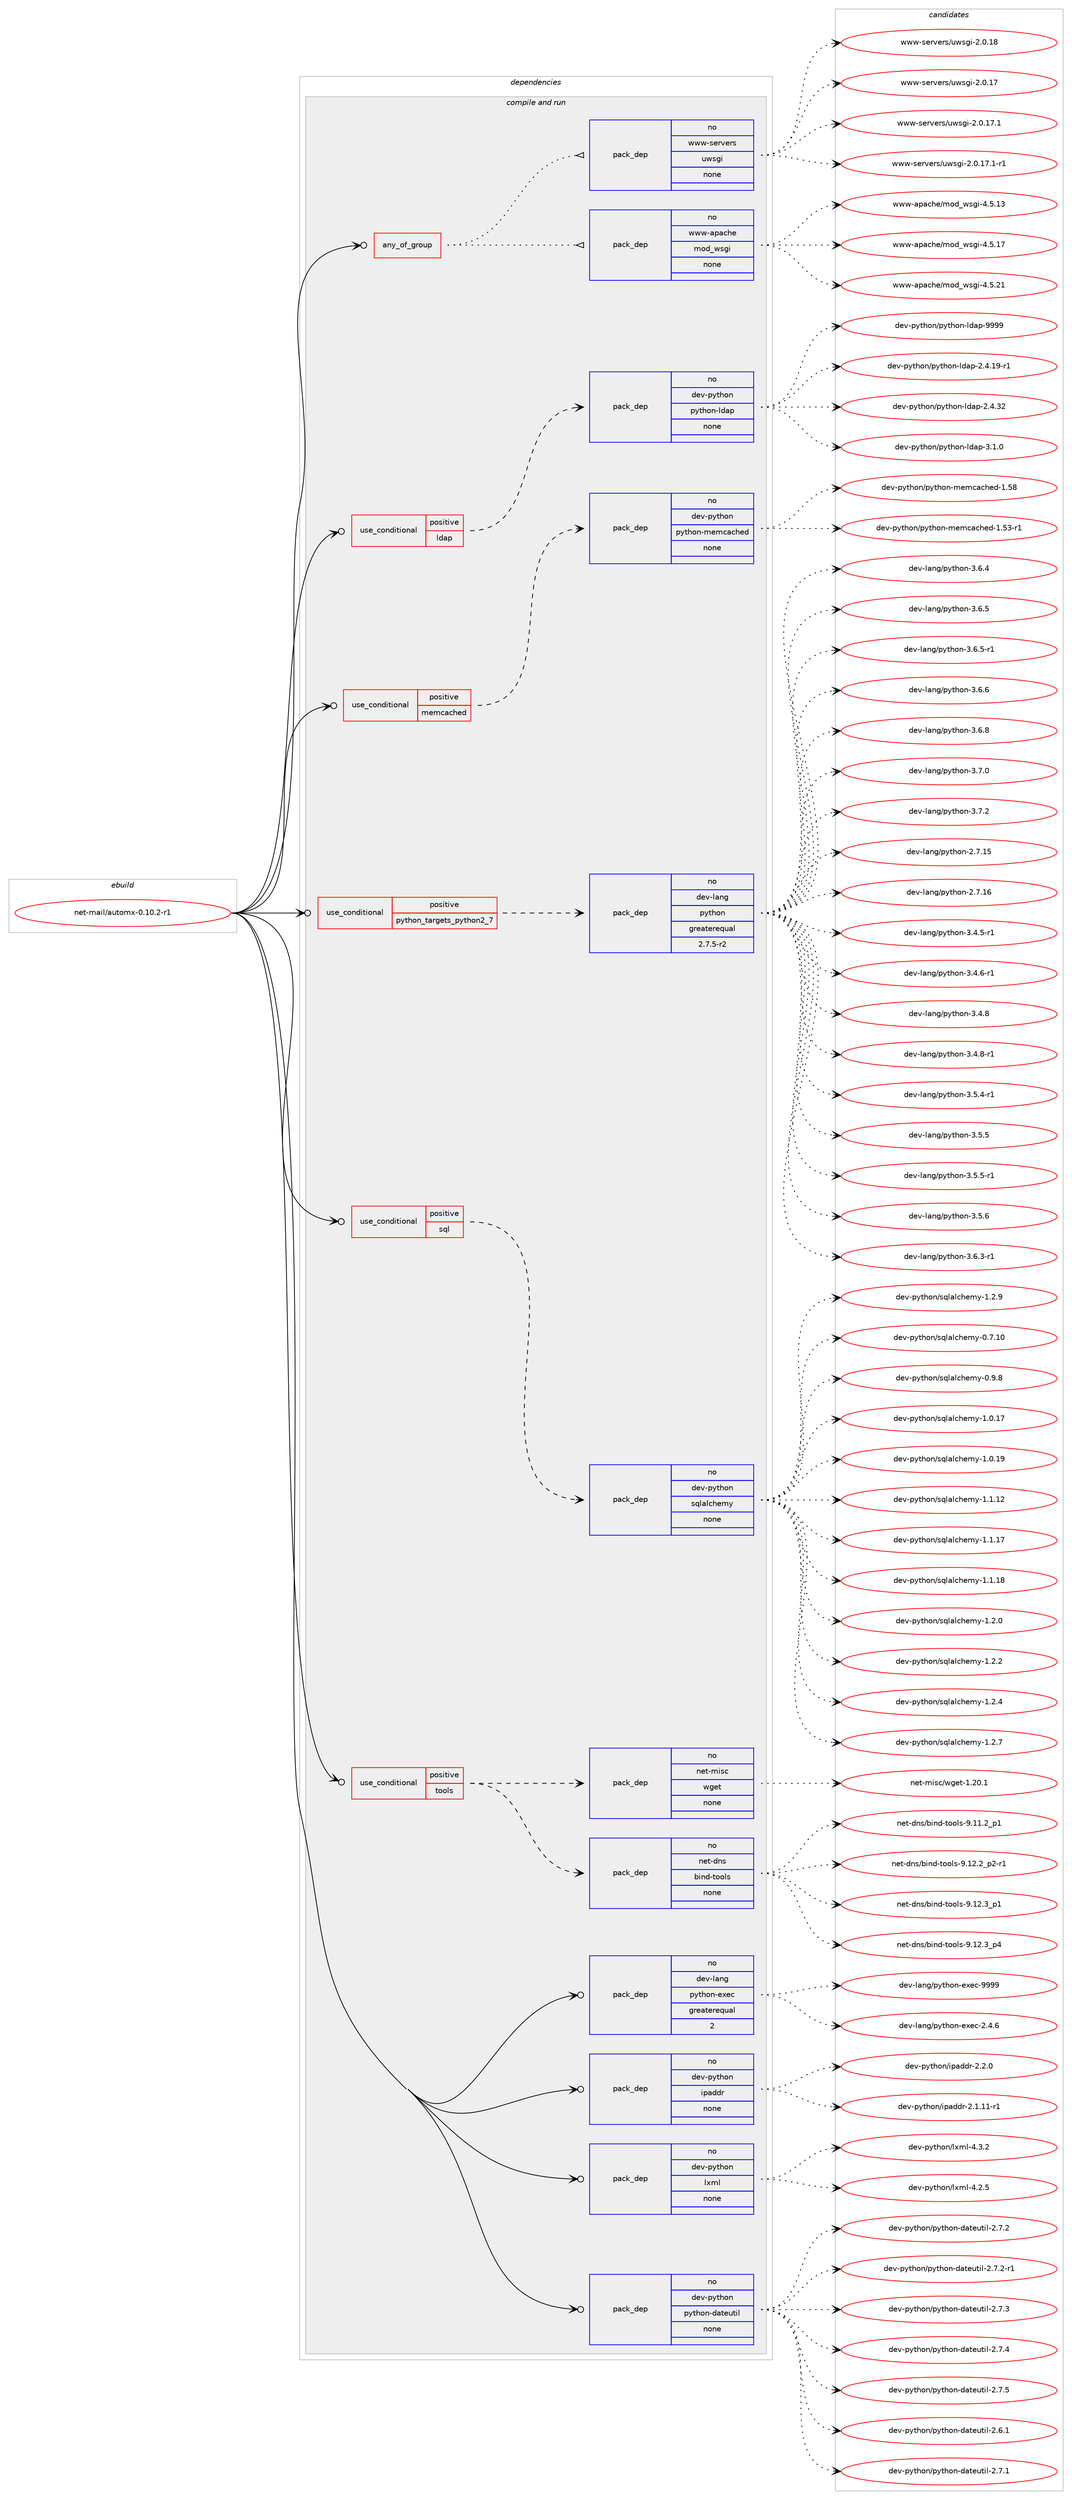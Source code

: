 digraph prolog {

# *************
# Graph options
# *************

newrank=true;
concentrate=true;
compound=true;
graph [rankdir=LR,fontname=Helvetica,fontsize=10,ranksep=1.5];#, ranksep=2.5, nodesep=0.2];
edge  [arrowhead=vee];
node  [fontname=Helvetica,fontsize=10];

# **********
# The ebuild
# **********

subgraph cluster_leftcol {
color=gray;
rank=same;
label=<<i>ebuild</i>>;
id [label="net-mail/automx-0.10.2-r1", color=red, width=4, href="../net-mail/automx-0.10.2-r1.svg"];
}

# ****************
# The dependencies
# ****************

subgraph cluster_midcol {
color=gray;
label=<<i>dependencies</i>>;
subgraph cluster_compile {
fillcolor="#eeeeee";
style=filled;
label=<<i>compile</i>>;
}
subgraph cluster_compileandrun {
fillcolor="#eeeeee";
style=filled;
label=<<i>compile and run</i>>;
subgraph any26236 {
dependency1662890 [label=<<TABLE BORDER="0" CELLBORDER="1" CELLSPACING="0" CELLPADDING="4"><TR><TD CELLPADDING="10">any_of_group</TD></TR></TABLE>>, shape=none, color=red];subgraph pack1188856 {
dependency1662891 [label=<<TABLE BORDER="0" CELLBORDER="1" CELLSPACING="0" CELLPADDING="4" WIDTH="220"><TR><TD ROWSPAN="6" CELLPADDING="30">pack_dep</TD></TR><TR><TD WIDTH="110">no</TD></TR><TR><TD>www-apache</TD></TR><TR><TD>mod_wsgi</TD></TR><TR><TD>none</TD></TR><TR><TD></TD></TR></TABLE>>, shape=none, color=blue];
}
dependency1662890:e -> dependency1662891:w [weight=20,style="dotted",arrowhead="oinv"];
subgraph pack1188857 {
dependency1662892 [label=<<TABLE BORDER="0" CELLBORDER="1" CELLSPACING="0" CELLPADDING="4" WIDTH="220"><TR><TD ROWSPAN="6" CELLPADDING="30">pack_dep</TD></TR><TR><TD WIDTH="110">no</TD></TR><TR><TD>www-servers</TD></TR><TR><TD>uwsgi</TD></TR><TR><TD>none</TD></TR><TR><TD></TD></TR></TABLE>>, shape=none, color=blue];
}
dependency1662890:e -> dependency1662892:w [weight=20,style="dotted",arrowhead="oinv"];
}
id:e -> dependency1662890:w [weight=20,style="solid",arrowhead="odotvee"];
subgraph cond447010 {
dependency1662893 [label=<<TABLE BORDER="0" CELLBORDER="1" CELLSPACING="0" CELLPADDING="4"><TR><TD ROWSPAN="3" CELLPADDING="10">use_conditional</TD></TR><TR><TD>positive</TD></TR><TR><TD>ldap</TD></TR></TABLE>>, shape=none, color=red];
subgraph pack1188858 {
dependency1662894 [label=<<TABLE BORDER="0" CELLBORDER="1" CELLSPACING="0" CELLPADDING="4" WIDTH="220"><TR><TD ROWSPAN="6" CELLPADDING="30">pack_dep</TD></TR><TR><TD WIDTH="110">no</TD></TR><TR><TD>dev-python</TD></TR><TR><TD>python-ldap</TD></TR><TR><TD>none</TD></TR><TR><TD></TD></TR></TABLE>>, shape=none, color=blue];
}
dependency1662893:e -> dependency1662894:w [weight=20,style="dashed",arrowhead="vee"];
}
id:e -> dependency1662893:w [weight=20,style="solid",arrowhead="odotvee"];
subgraph cond447011 {
dependency1662895 [label=<<TABLE BORDER="0" CELLBORDER="1" CELLSPACING="0" CELLPADDING="4"><TR><TD ROWSPAN="3" CELLPADDING="10">use_conditional</TD></TR><TR><TD>positive</TD></TR><TR><TD>memcached</TD></TR></TABLE>>, shape=none, color=red];
subgraph pack1188859 {
dependency1662896 [label=<<TABLE BORDER="0" CELLBORDER="1" CELLSPACING="0" CELLPADDING="4" WIDTH="220"><TR><TD ROWSPAN="6" CELLPADDING="30">pack_dep</TD></TR><TR><TD WIDTH="110">no</TD></TR><TR><TD>dev-python</TD></TR><TR><TD>python-memcached</TD></TR><TR><TD>none</TD></TR><TR><TD></TD></TR></TABLE>>, shape=none, color=blue];
}
dependency1662895:e -> dependency1662896:w [weight=20,style="dashed",arrowhead="vee"];
}
id:e -> dependency1662895:w [weight=20,style="solid",arrowhead="odotvee"];
subgraph cond447012 {
dependency1662897 [label=<<TABLE BORDER="0" CELLBORDER="1" CELLSPACING="0" CELLPADDING="4"><TR><TD ROWSPAN="3" CELLPADDING="10">use_conditional</TD></TR><TR><TD>positive</TD></TR><TR><TD>python_targets_python2_7</TD></TR></TABLE>>, shape=none, color=red];
subgraph pack1188860 {
dependency1662898 [label=<<TABLE BORDER="0" CELLBORDER="1" CELLSPACING="0" CELLPADDING="4" WIDTH="220"><TR><TD ROWSPAN="6" CELLPADDING="30">pack_dep</TD></TR><TR><TD WIDTH="110">no</TD></TR><TR><TD>dev-lang</TD></TR><TR><TD>python</TD></TR><TR><TD>greaterequal</TD></TR><TR><TD>2.7.5-r2</TD></TR></TABLE>>, shape=none, color=blue];
}
dependency1662897:e -> dependency1662898:w [weight=20,style="dashed",arrowhead="vee"];
}
id:e -> dependency1662897:w [weight=20,style="solid",arrowhead="odotvee"];
subgraph cond447013 {
dependency1662899 [label=<<TABLE BORDER="0" CELLBORDER="1" CELLSPACING="0" CELLPADDING="4"><TR><TD ROWSPAN="3" CELLPADDING="10">use_conditional</TD></TR><TR><TD>positive</TD></TR><TR><TD>sql</TD></TR></TABLE>>, shape=none, color=red];
subgraph pack1188861 {
dependency1662900 [label=<<TABLE BORDER="0" CELLBORDER="1" CELLSPACING="0" CELLPADDING="4" WIDTH="220"><TR><TD ROWSPAN="6" CELLPADDING="30">pack_dep</TD></TR><TR><TD WIDTH="110">no</TD></TR><TR><TD>dev-python</TD></TR><TR><TD>sqlalchemy</TD></TR><TR><TD>none</TD></TR><TR><TD></TD></TR></TABLE>>, shape=none, color=blue];
}
dependency1662899:e -> dependency1662900:w [weight=20,style="dashed",arrowhead="vee"];
}
id:e -> dependency1662899:w [weight=20,style="solid",arrowhead="odotvee"];
subgraph cond447014 {
dependency1662901 [label=<<TABLE BORDER="0" CELLBORDER="1" CELLSPACING="0" CELLPADDING="4"><TR><TD ROWSPAN="3" CELLPADDING="10">use_conditional</TD></TR><TR><TD>positive</TD></TR><TR><TD>tools</TD></TR></TABLE>>, shape=none, color=red];
subgraph pack1188862 {
dependency1662902 [label=<<TABLE BORDER="0" CELLBORDER="1" CELLSPACING="0" CELLPADDING="4" WIDTH="220"><TR><TD ROWSPAN="6" CELLPADDING="30">pack_dep</TD></TR><TR><TD WIDTH="110">no</TD></TR><TR><TD>net-dns</TD></TR><TR><TD>bind-tools</TD></TR><TR><TD>none</TD></TR><TR><TD></TD></TR></TABLE>>, shape=none, color=blue];
}
dependency1662901:e -> dependency1662902:w [weight=20,style="dashed",arrowhead="vee"];
subgraph pack1188863 {
dependency1662903 [label=<<TABLE BORDER="0" CELLBORDER="1" CELLSPACING="0" CELLPADDING="4" WIDTH="220"><TR><TD ROWSPAN="6" CELLPADDING="30">pack_dep</TD></TR><TR><TD WIDTH="110">no</TD></TR><TR><TD>net-misc</TD></TR><TR><TD>wget</TD></TR><TR><TD>none</TD></TR><TR><TD></TD></TR></TABLE>>, shape=none, color=blue];
}
dependency1662901:e -> dependency1662903:w [weight=20,style="dashed",arrowhead="vee"];
}
id:e -> dependency1662901:w [weight=20,style="solid",arrowhead="odotvee"];
subgraph pack1188864 {
dependency1662904 [label=<<TABLE BORDER="0" CELLBORDER="1" CELLSPACING="0" CELLPADDING="4" WIDTH="220"><TR><TD ROWSPAN="6" CELLPADDING="30">pack_dep</TD></TR><TR><TD WIDTH="110">no</TD></TR><TR><TD>dev-lang</TD></TR><TR><TD>python-exec</TD></TR><TR><TD>greaterequal</TD></TR><TR><TD>2</TD></TR></TABLE>>, shape=none, color=blue];
}
id:e -> dependency1662904:w [weight=20,style="solid",arrowhead="odotvee"];
subgraph pack1188865 {
dependency1662905 [label=<<TABLE BORDER="0" CELLBORDER="1" CELLSPACING="0" CELLPADDING="4" WIDTH="220"><TR><TD ROWSPAN="6" CELLPADDING="30">pack_dep</TD></TR><TR><TD WIDTH="110">no</TD></TR><TR><TD>dev-python</TD></TR><TR><TD>ipaddr</TD></TR><TR><TD>none</TD></TR><TR><TD></TD></TR></TABLE>>, shape=none, color=blue];
}
id:e -> dependency1662905:w [weight=20,style="solid",arrowhead="odotvee"];
subgraph pack1188866 {
dependency1662906 [label=<<TABLE BORDER="0" CELLBORDER="1" CELLSPACING="0" CELLPADDING="4" WIDTH="220"><TR><TD ROWSPAN="6" CELLPADDING="30">pack_dep</TD></TR><TR><TD WIDTH="110">no</TD></TR><TR><TD>dev-python</TD></TR><TR><TD>lxml</TD></TR><TR><TD>none</TD></TR><TR><TD></TD></TR></TABLE>>, shape=none, color=blue];
}
id:e -> dependency1662906:w [weight=20,style="solid",arrowhead="odotvee"];
subgraph pack1188867 {
dependency1662907 [label=<<TABLE BORDER="0" CELLBORDER="1" CELLSPACING="0" CELLPADDING="4" WIDTH="220"><TR><TD ROWSPAN="6" CELLPADDING="30">pack_dep</TD></TR><TR><TD WIDTH="110">no</TD></TR><TR><TD>dev-python</TD></TR><TR><TD>python-dateutil</TD></TR><TR><TD>none</TD></TR><TR><TD></TD></TR></TABLE>>, shape=none, color=blue];
}
id:e -> dependency1662907:w [weight=20,style="solid",arrowhead="odotvee"];
}
subgraph cluster_run {
fillcolor="#eeeeee";
style=filled;
label=<<i>run</i>>;
}
}

# **************
# The candidates
# **************

subgraph cluster_choices {
rank=same;
color=gray;
label=<<i>candidates</i>>;

subgraph choice1188856 {
color=black;
nodesep=1;
choice11911911945971129799104101471091111009511911510310545524653464951 [label="www-apache/mod_wsgi-4.5.13", color=red, width=4,href="../www-apache/mod_wsgi-4.5.13.svg"];
choice11911911945971129799104101471091111009511911510310545524653464955 [label="www-apache/mod_wsgi-4.5.17", color=red, width=4,href="../www-apache/mod_wsgi-4.5.17.svg"];
choice11911911945971129799104101471091111009511911510310545524653465049 [label="www-apache/mod_wsgi-4.5.21", color=red, width=4,href="../www-apache/mod_wsgi-4.5.21.svg"];
dependency1662891:e -> choice11911911945971129799104101471091111009511911510310545524653464951:w [style=dotted,weight="100"];
dependency1662891:e -> choice11911911945971129799104101471091111009511911510310545524653464955:w [style=dotted,weight="100"];
dependency1662891:e -> choice11911911945971129799104101471091111009511911510310545524653465049:w [style=dotted,weight="100"];
}
subgraph choice1188857 {
color=black;
nodesep=1;
choice119119119451151011141181011141154711711911510310545504648464955 [label="www-servers/uwsgi-2.0.17", color=red, width=4,href="../www-servers/uwsgi-2.0.17.svg"];
choice1191191194511510111411810111411547117119115103105455046484649554649 [label="www-servers/uwsgi-2.0.17.1", color=red, width=4,href="../www-servers/uwsgi-2.0.17.1.svg"];
choice11911911945115101114118101114115471171191151031054550464846495546494511449 [label="www-servers/uwsgi-2.0.17.1-r1", color=red, width=4,href="../www-servers/uwsgi-2.0.17.1-r1.svg"];
choice119119119451151011141181011141154711711911510310545504648464956 [label="www-servers/uwsgi-2.0.18", color=red, width=4,href="../www-servers/uwsgi-2.0.18.svg"];
dependency1662892:e -> choice119119119451151011141181011141154711711911510310545504648464955:w [style=dotted,weight="100"];
dependency1662892:e -> choice1191191194511510111411810111411547117119115103105455046484649554649:w [style=dotted,weight="100"];
dependency1662892:e -> choice11911911945115101114118101114115471171191151031054550464846495546494511449:w [style=dotted,weight="100"];
dependency1662892:e -> choice119119119451151011141181011141154711711911510310545504648464956:w [style=dotted,weight="100"];
}
subgraph choice1188858 {
color=black;
nodesep=1;
choice10010111845112121116104111110471121211161041111104510810097112455046524649574511449 [label="dev-python/python-ldap-2.4.19-r1", color=red, width=4,href="../dev-python/python-ldap-2.4.19-r1.svg"];
choice1001011184511212111610411111047112121116104111110451081009711245504652465150 [label="dev-python/python-ldap-2.4.32", color=red, width=4,href="../dev-python/python-ldap-2.4.32.svg"];
choice10010111845112121116104111110471121211161041111104510810097112455146494648 [label="dev-python/python-ldap-3.1.0", color=red, width=4,href="../dev-python/python-ldap-3.1.0.svg"];
choice100101118451121211161041111104711212111610411111045108100971124557575757 [label="dev-python/python-ldap-9999", color=red, width=4,href="../dev-python/python-ldap-9999.svg"];
dependency1662894:e -> choice10010111845112121116104111110471121211161041111104510810097112455046524649574511449:w [style=dotted,weight="100"];
dependency1662894:e -> choice1001011184511212111610411111047112121116104111110451081009711245504652465150:w [style=dotted,weight="100"];
dependency1662894:e -> choice10010111845112121116104111110471121211161041111104510810097112455146494648:w [style=dotted,weight="100"];
dependency1662894:e -> choice100101118451121211161041111104711212111610411111045108100971124557575757:w [style=dotted,weight="100"];
}
subgraph choice1188859 {
color=black;
nodesep=1;
choice10010111845112121116104111110471121211161041111104510910110999979910410110045494653514511449 [label="dev-python/python-memcached-1.53-r1", color=red, width=4,href="../dev-python/python-memcached-1.53-r1.svg"];
choice1001011184511212111610411111047112121116104111110451091011099997991041011004549465356 [label="dev-python/python-memcached-1.58", color=red, width=4,href="../dev-python/python-memcached-1.58.svg"];
dependency1662896:e -> choice10010111845112121116104111110471121211161041111104510910110999979910410110045494653514511449:w [style=dotted,weight="100"];
dependency1662896:e -> choice1001011184511212111610411111047112121116104111110451091011099997991041011004549465356:w [style=dotted,weight="100"];
}
subgraph choice1188860 {
color=black;
nodesep=1;
choice10010111845108971101034711212111610411111045504655464953 [label="dev-lang/python-2.7.15", color=red, width=4,href="../dev-lang/python-2.7.15.svg"];
choice10010111845108971101034711212111610411111045504655464954 [label="dev-lang/python-2.7.16", color=red, width=4,href="../dev-lang/python-2.7.16.svg"];
choice1001011184510897110103471121211161041111104551465246534511449 [label="dev-lang/python-3.4.5-r1", color=red, width=4,href="../dev-lang/python-3.4.5-r1.svg"];
choice1001011184510897110103471121211161041111104551465246544511449 [label="dev-lang/python-3.4.6-r1", color=red, width=4,href="../dev-lang/python-3.4.6-r1.svg"];
choice100101118451089711010347112121116104111110455146524656 [label="dev-lang/python-3.4.8", color=red, width=4,href="../dev-lang/python-3.4.8.svg"];
choice1001011184510897110103471121211161041111104551465246564511449 [label="dev-lang/python-3.4.8-r1", color=red, width=4,href="../dev-lang/python-3.4.8-r1.svg"];
choice1001011184510897110103471121211161041111104551465346524511449 [label="dev-lang/python-3.5.4-r1", color=red, width=4,href="../dev-lang/python-3.5.4-r1.svg"];
choice100101118451089711010347112121116104111110455146534653 [label="dev-lang/python-3.5.5", color=red, width=4,href="../dev-lang/python-3.5.5.svg"];
choice1001011184510897110103471121211161041111104551465346534511449 [label="dev-lang/python-3.5.5-r1", color=red, width=4,href="../dev-lang/python-3.5.5-r1.svg"];
choice100101118451089711010347112121116104111110455146534654 [label="dev-lang/python-3.5.6", color=red, width=4,href="../dev-lang/python-3.5.6.svg"];
choice1001011184510897110103471121211161041111104551465446514511449 [label="dev-lang/python-3.6.3-r1", color=red, width=4,href="../dev-lang/python-3.6.3-r1.svg"];
choice100101118451089711010347112121116104111110455146544652 [label="dev-lang/python-3.6.4", color=red, width=4,href="../dev-lang/python-3.6.4.svg"];
choice100101118451089711010347112121116104111110455146544653 [label="dev-lang/python-3.6.5", color=red, width=4,href="../dev-lang/python-3.6.5.svg"];
choice1001011184510897110103471121211161041111104551465446534511449 [label="dev-lang/python-3.6.5-r1", color=red, width=4,href="../dev-lang/python-3.6.5-r1.svg"];
choice100101118451089711010347112121116104111110455146544654 [label="dev-lang/python-3.6.6", color=red, width=4,href="../dev-lang/python-3.6.6.svg"];
choice100101118451089711010347112121116104111110455146544656 [label="dev-lang/python-3.6.8", color=red, width=4,href="../dev-lang/python-3.6.8.svg"];
choice100101118451089711010347112121116104111110455146554648 [label="dev-lang/python-3.7.0", color=red, width=4,href="../dev-lang/python-3.7.0.svg"];
choice100101118451089711010347112121116104111110455146554650 [label="dev-lang/python-3.7.2", color=red, width=4,href="../dev-lang/python-3.7.2.svg"];
dependency1662898:e -> choice10010111845108971101034711212111610411111045504655464953:w [style=dotted,weight="100"];
dependency1662898:e -> choice10010111845108971101034711212111610411111045504655464954:w [style=dotted,weight="100"];
dependency1662898:e -> choice1001011184510897110103471121211161041111104551465246534511449:w [style=dotted,weight="100"];
dependency1662898:e -> choice1001011184510897110103471121211161041111104551465246544511449:w [style=dotted,weight="100"];
dependency1662898:e -> choice100101118451089711010347112121116104111110455146524656:w [style=dotted,weight="100"];
dependency1662898:e -> choice1001011184510897110103471121211161041111104551465246564511449:w [style=dotted,weight="100"];
dependency1662898:e -> choice1001011184510897110103471121211161041111104551465346524511449:w [style=dotted,weight="100"];
dependency1662898:e -> choice100101118451089711010347112121116104111110455146534653:w [style=dotted,weight="100"];
dependency1662898:e -> choice1001011184510897110103471121211161041111104551465346534511449:w [style=dotted,weight="100"];
dependency1662898:e -> choice100101118451089711010347112121116104111110455146534654:w [style=dotted,weight="100"];
dependency1662898:e -> choice1001011184510897110103471121211161041111104551465446514511449:w [style=dotted,weight="100"];
dependency1662898:e -> choice100101118451089711010347112121116104111110455146544652:w [style=dotted,weight="100"];
dependency1662898:e -> choice100101118451089711010347112121116104111110455146544653:w [style=dotted,weight="100"];
dependency1662898:e -> choice1001011184510897110103471121211161041111104551465446534511449:w [style=dotted,weight="100"];
dependency1662898:e -> choice100101118451089711010347112121116104111110455146544654:w [style=dotted,weight="100"];
dependency1662898:e -> choice100101118451089711010347112121116104111110455146544656:w [style=dotted,weight="100"];
dependency1662898:e -> choice100101118451089711010347112121116104111110455146554648:w [style=dotted,weight="100"];
dependency1662898:e -> choice100101118451089711010347112121116104111110455146554650:w [style=dotted,weight="100"];
}
subgraph choice1188861 {
color=black;
nodesep=1;
choice1001011184511212111610411111047115113108971089910410110912145484655464948 [label="dev-python/sqlalchemy-0.7.10", color=red, width=4,href="../dev-python/sqlalchemy-0.7.10.svg"];
choice10010111845112121116104111110471151131089710899104101109121454846574656 [label="dev-python/sqlalchemy-0.9.8", color=red, width=4,href="../dev-python/sqlalchemy-0.9.8.svg"];
choice1001011184511212111610411111047115113108971089910410110912145494648464955 [label="dev-python/sqlalchemy-1.0.17", color=red, width=4,href="../dev-python/sqlalchemy-1.0.17.svg"];
choice1001011184511212111610411111047115113108971089910410110912145494648464957 [label="dev-python/sqlalchemy-1.0.19", color=red, width=4,href="../dev-python/sqlalchemy-1.0.19.svg"];
choice1001011184511212111610411111047115113108971089910410110912145494649464950 [label="dev-python/sqlalchemy-1.1.12", color=red, width=4,href="../dev-python/sqlalchemy-1.1.12.svg"];
choice1001011184511212111610411111047115113108971089910410110912145494649464955 [label="dev-python/sqlalchemy-1.1.17", color=red, width=4,href="../dev-python/sqlalchemy-1.1.17.svg"];
choice1001011184511212111610411111047115113108971089910410110912145494649464956 [label="dev-python/sqlalchemy-1.1.18", color=red, width=4,href="../dev-python/sqlalchemy-1.1.18.svg"];
choice10010111845112121116104111110471151131089710899104101109121454946504648 [label="dev-python/sqlalchemy-1.2.0", color=red, width=4,href="../dev-python/sqlalchemy-1.2.0.svg"];
choice10010111845112121116104111110471151131089710899104101109121454946504650 [label="dev-python/sqlalchemy-1.2.2", color=red, width=4,href="../dev-python/sqlalchemy-1.2.2.svg"];
choice10010111845112121116104111110471151131089710899104101109121454946504652 [label="dev-python/sqlalchemy-1.2.4", color=red, width=4,href="../dev-python/sqlalchemy-1.2.4.svg"];
choice10010111845112121116104111110471151131089710899104101109121454946504655 [label="dev-python/sqlalchemy-1.2.7", color=red, width=4,href="../dev-python/sqlalchemy-1.2.7.svg"];
choice10010111845112121116104111110471151131089710899104101109121454946504657 [label="dev-python/sqlalchemy-1.2.9", color=red, width=4,href="../dev-python/sqlalchemy-1.2.9.svg"];
dependency1662900:e -> choice1001011184511212111610411111047115113108971089910410110912145484655464948:w [style=dotted,weight="100"];
dependency1662900:e -> choice10010111845112121116104111110471151131089710899104101109121454846574656:w [style=dotted,weight="100"];
dependency1662900:e -> choice1001011184511212111610411111047115113108971089910410110912145494648464955:w [style=dotted,weight="100"];
dependency1662900:e -> choice1001011184511212111610411111047115113108971089910410110912145494648464957:w [style=dotted,weight="100"];
dependency1662900:e -> choice1001011184511212111610411111047115113108971089910410110912145494649464950:w [style=dotted,weight="100"];
dependency1662900:e -> choice1001011184511212111610411111047115113108971089910410110912145494649464955:w [style=dotted,weight="100"];
dependency1662900:e -> choice1001011184511212111610411111047115113108971089910410110912145494649464956:w [style=dotted,weight="100"];
dependency1662900:e -> choice10010111845112121116104111110471151131089710899104101109121454946504648:w [style=dotted,weight="100"];
dependency1662900:e -> choice10010111845112121116104111110471151131089710899104101109121454946504650:w [style=dotted,weight="100"];
dependency1662900:e -> choice10010111845112121116104111110471151131089710899104101109121454946504652:w [style=dotted,weight="100"];
dependency1662900:e -> choice10010111845112121116104111110471151131089710899104101109121454946504655:w [style=dotted,weight="100"];
dependency1662900:e -> choice10010111845112121116104111110471151131089710899104101109121454946504657:w [style=dotted,weight="100"];
}
subgraph choice1188862 {
color=black;
nodesep=1;
choice11010111645100110115479810511010045116111111108115455746494946509511249 [label="net-dns/bind-tools-9.11.2_p1", color=red, width=4,href="../net-dns/bind-tools-9.11.2_p1.svg"];
choice110101116451001101154798105110100451161111111081154557464950465095112504511449 [label="net-dns/bind-tools-9.12.2_p2-r1", color=red, width=4,href="../net-dns/bind-tools-9.12.2_p2-r1.svg"];
choice11010111645100110115479810511010045116111111108115455746495046519511249 [label="net-dns/bind-tools-9.12.3_p1", color=red, width=4,href="../net-dns/bind-tools-9.12.3_p1.svg"];
choice11010111645100110115479810511010045116111111108115455746495046519511252 [label="net-dns/bind-tools-9.12.3_p4", color=red, width=4,href="../net-dns/bind-tools-9.12.3_p4.svg"];
dependency1662902:e -> choice11010111645100110115479810511010045116111111108115455746494946509511249:w [style=dotted,weight="100"];
dependency1662902:e -> choice110101116451001101154798105110100451161111111081154557464950465095112504511449:w [style=dotted,weight="100"];
dependency1662902:e -> choice11010111645100110115479810511010045116111111108115455746495046519511249:w [style=dotted,weight="100"];
dependency1662902:e -> choice11010111645100110115479810511010045116111111108115455746495046519511252:w [style=dotted,weight="100"];
}
subgraph choice1188863 {
color=black;
nodesep=1;
choice11010111645109105115994711910310111645494650484649 [label="net-misc/wget-1.20.1", color=red, width=4,href="../net-misc/wget-1.20.1.svg"];
dependency1662903:e -> choice11010111645109105115994711910310111645494650484649:w [style=dotted,weight="100"];
}
subgraph choice1188864 {
color=black;
nodesep=1;
choice1001011184510897110103471121211161041111104510112010199455046524654 [label="dev-lang/python-exec-2.4.6", color=red, width=4,href="../dev-lang/python-exec-2.4.6.svg"];
choice10010111845108971101034711212111610411111045101120101994557575757 [label="dev-lang/python-exec-9999", color=red, width=4,href="../dev-lang/python-exec-9999.svg"];
dependency1662904:e -> choice1001011184510897110103471121211161041111104510112010199455046524654:w [style=dotted,weight="100"];
dependency1662904:e -> choice10010111845108971101034711212111610411111045101120101994557575757:w [style=dotted,weight="100"];
}
subgraph choice1188865 {
color=black;
nodesep=1;
choice100101118451121211161041111104710511297100100114455046494649494511449 [label="dev-python/ipaddr-2.1.11-r1", color=red, width=4,href="../dev-python/ipaddr-2.1.11-r1.svg"];
choice100101118451121211161041111104710511297100100114455046504648 [label="dev-python/ipaddr-2.2.0", color=red, width=4,href="../dev-python/ipaddr-2.2.0.svg"];
dependency1662905:e -> choice100101118451121211161041111104710511297100100114455046494649494511449:w [style=dotted,weight="100"];
dependency1662905:e -> choice100101118451121211161041111104710511297100100114455046504648:w [style=dotted,weight="100"];
}
subgraph choice1188866 {
color=black;
nodesep=1;
choice1001011184511212111610411111047108120109108455246504653 [label="dev-python/lxml-4.2.5", color=red, width=4,href="../dev-python/lxml-4.2.5.svg"];
choice1001011184511212111610411111047108120109108455246514650 [label="dev-python/lxml-4.3.2", color=red, width=4,href="../dev-python/lxml-4.3.2.svg"];
dependency1662906:e -> choice1001011184511212111610411111047108120109108455246504653:w [style=dotted,weight="100"];
dependency1662906:e -> choice1001011184511212111610411111047108120109108455246514650:w [style=dotted,weight="100"];
}
subgraph choice1188867 {
color=black;
nodesep=1;
choice10010111845112121116104111110471121211161041111104510097116101117116105108455046544649 [label="dev-python/python-dateutil-2.6.1", color=red, width=4,href="../dev-python/python-dateutil-2.6.1.svg"];
choice10010111845112121116104111110471121211161041111104510097116101117116105108455046554649 [label="dev-python/python-dateutil-2.7.1", color=red, width=4,href="../dev-python/python-dateutil-2.7.1.svg"];
choice10010111845112121116104111110471121211161041111104510097116101117116105108455046554650 [label="dev-python/python-dateutil-2.7.2", color=red, width=4,href="../dev-python/python-dateutil-2.7.2.svg"];
choice100101118451121211161041111104711212111610411111045100971161011171161051084550465546504511449 [label="dev-python/python-dateutil-2.7.2-r1", color=red, width=4,href="../dev-python/python-dateutil-2.7.2-r1.svg"];
choice10010111845112121116104111110471121211161041111104510097116101117116105108455046554651 [label="dev-python/python-dateutil-2.7.3", color=red, width=4,href="../dev-python/python-dateutil-2.7.3.svg"];
choice10010111845112121116104111110471121211161041111104510097116101117116105108455046554652 [label="dev-python/python-dateutil-2.7.4", color=red, width=4,href="../dev-python/python-dateutil-2.7.4.svg"];
choice10010111845112121116104111110471121211161041111104510097116101117116105108455046554653 [label="dev-python/python-dateutil-2.7.5", color=red, width=4,href="../dev-python/python-dateutil-2.7.5.svg"];
dependency1662907:e -> choice10010111845112121116104111110471121211161041111104510097116101117116105108455046544649:w [style=dotted,weight="100"];
dependency1662907:e -> choice10010111845112121116104111110471121211161041111104510097116101117116105108455046554649:w [style=dotted,weight="100"];
dependency1662907:e -> choice10010111845112121116104111110471121211161041111104510097116101117116105108455046554650:w [style=dotted,weight="100"];
dependency1662907:e -> choice100101118451121211161041111104711212111610411111045100971161011171161051084550465546504511449:w [style=dotted,weight="100"];
dependency1662907:e -> choice10010111845112121116104111110471121211161041111104510097116101117116105108455046554651:w [style=dotted,weight="100"];
dependency1662907:e -> choice10010111845112121116104111110471121211161041111104510097116101117116105108455046554652:w [style=dotted,weight="100"];
dependency1662907:e -> choice10010111845112121116104111110471121211161041111104510097116101117116105108455046554653:w [style=dotted,weight="100"];
}
}

}
